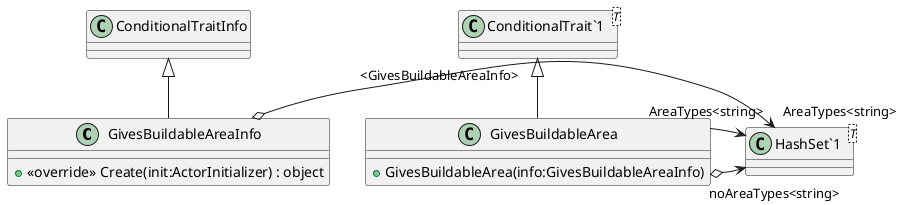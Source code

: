 @startuml
class GivesBuildableAreaInfo {
    + <<override>> Create(init:ActorInitializer) : object
}
class GivesBuildableArea {
    + GivesBuildableArea(info:GivesBuildableAreaInfo)
}
class "HashSet`1"<T> {
}
class "ConditionalTrait`1"<T> {
}
ConditionalTraitInfo <|-- GivesBuildableAreaInfo
GivesBuildableAreaInfo o-> "AreaTypes<string>" "HashSet`1"
"ConditionalTrait`1" "<GivesBuildableAreaInfo>" <|-- GivesBuildableArea
GivesBuildableArea o-> "noAreaTypes<string>" "HashSet`1"
GivesBuildableArea --> "AreaTypes<string>" "HashSet`1"
@enduml
